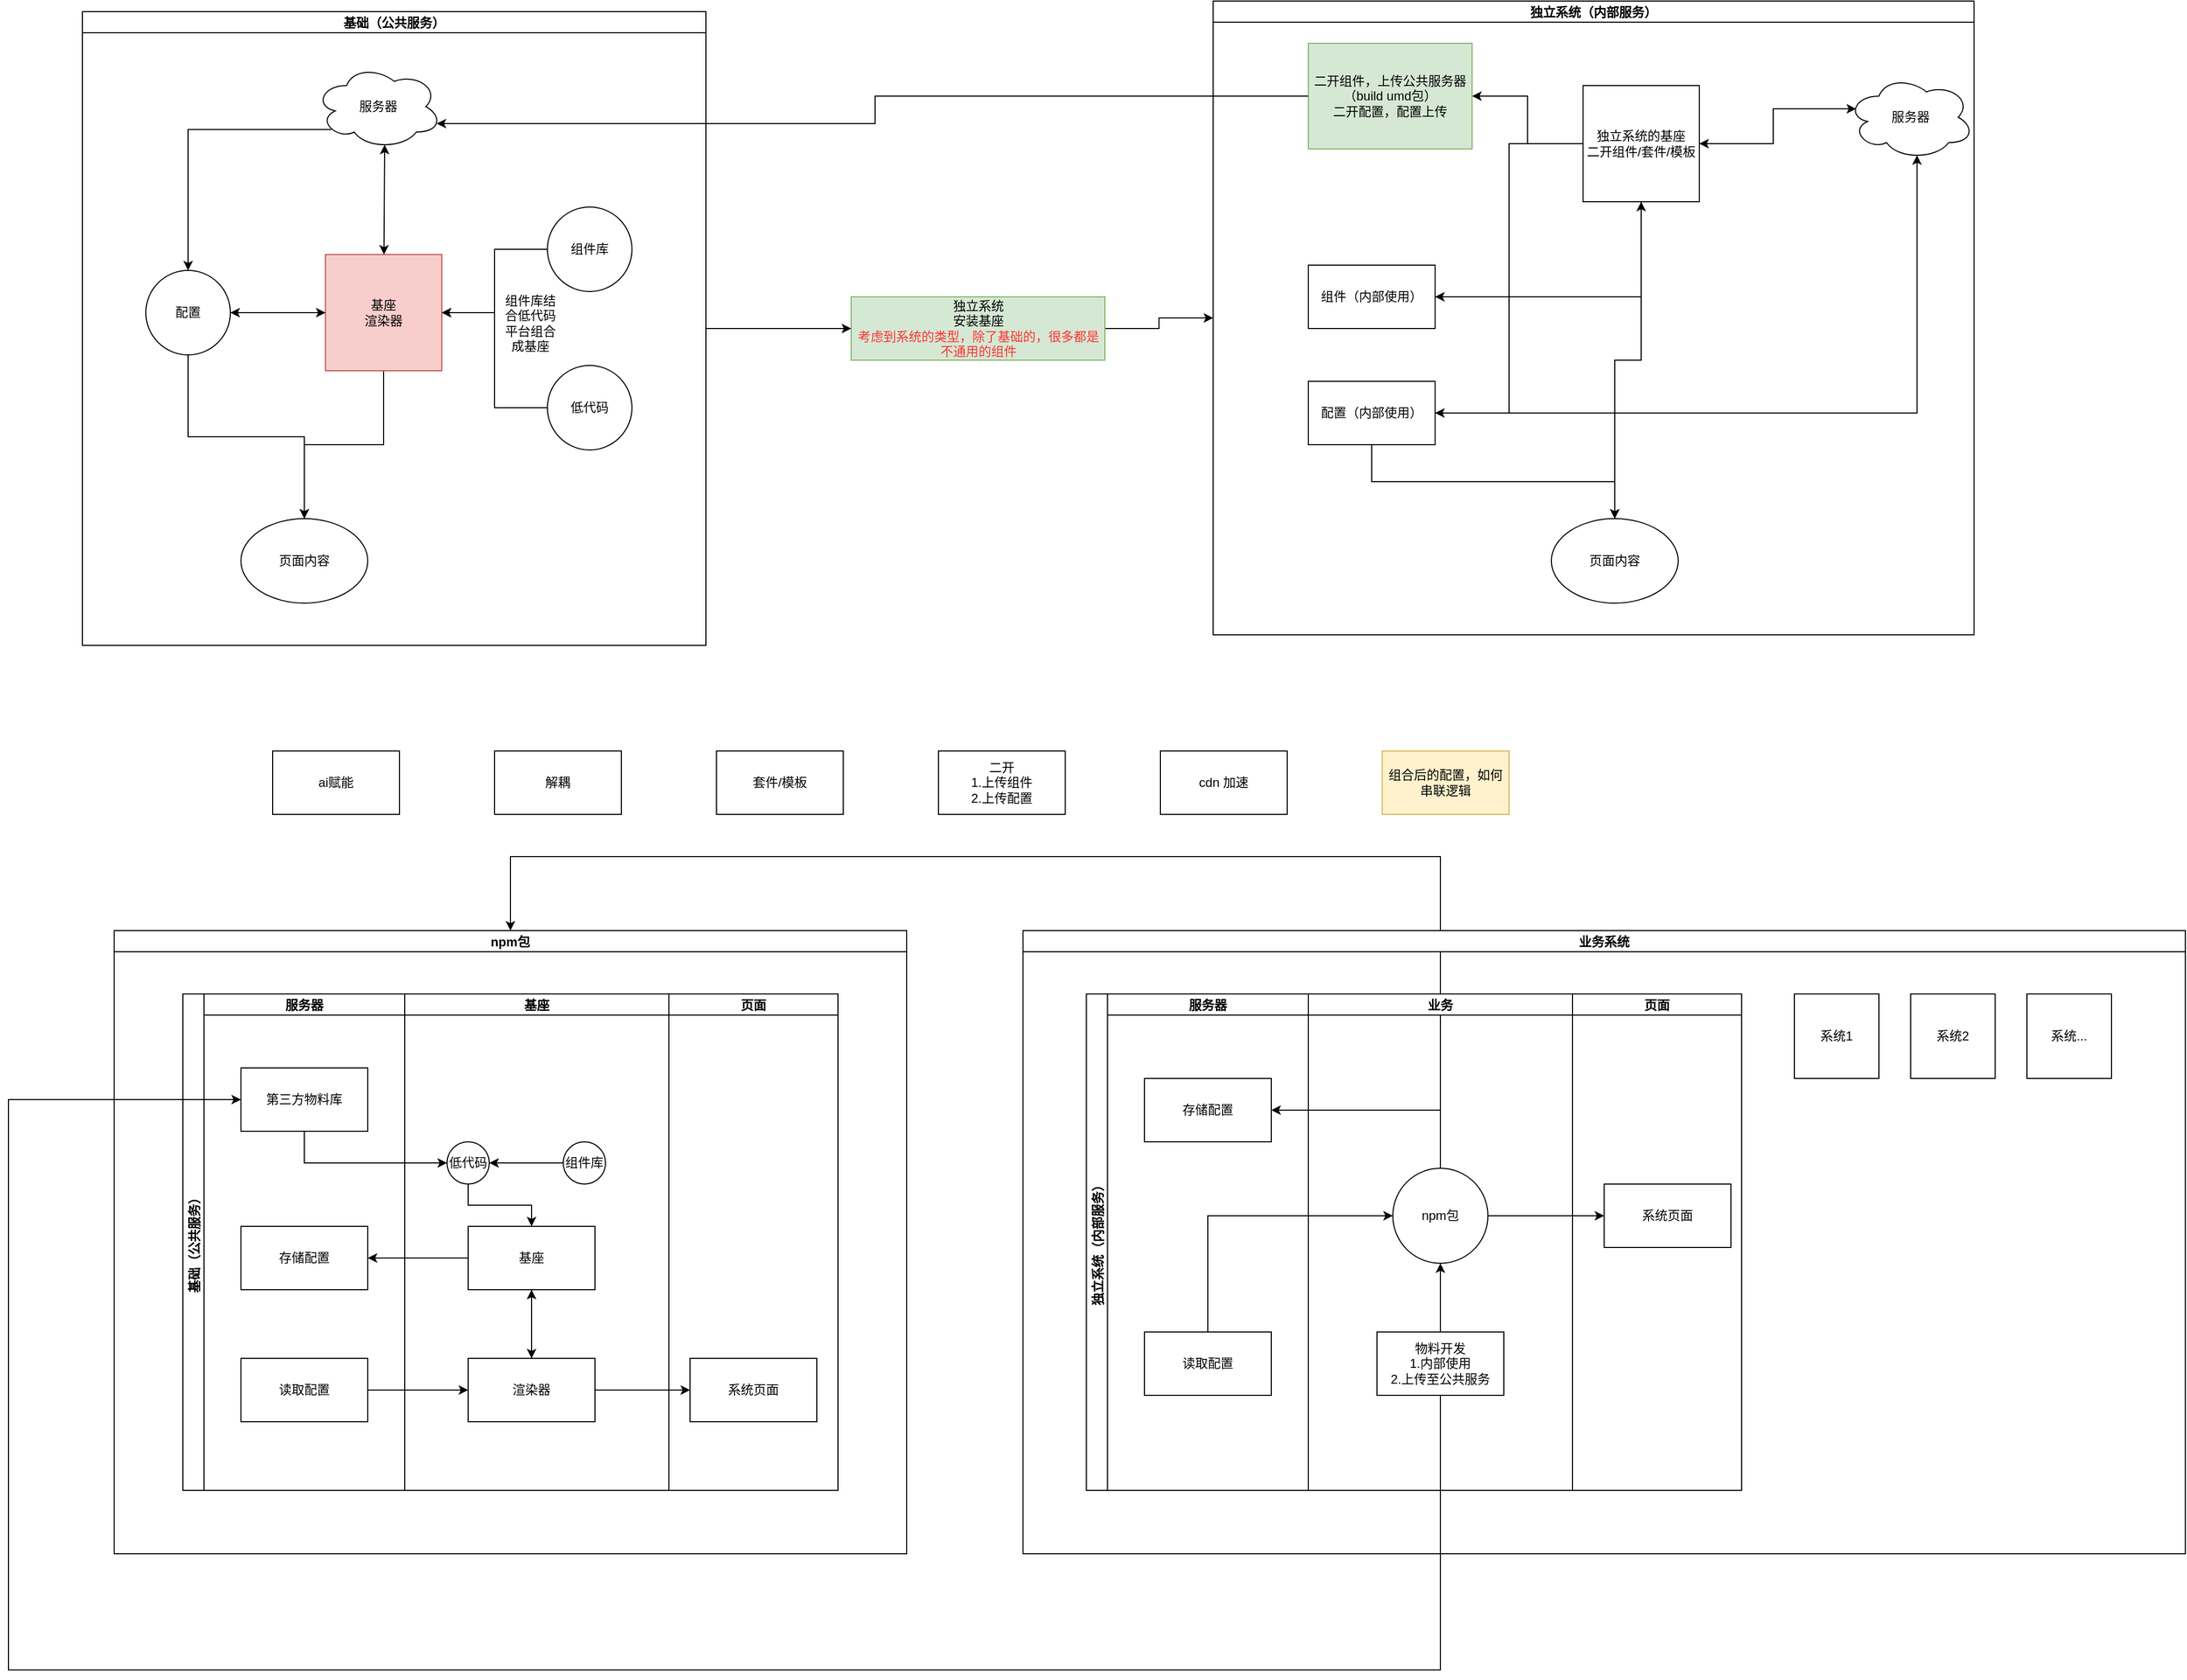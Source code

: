 <mxfile version="26.2.5">
  <diagram id="prtHgNgQTEPvFCAcTncT" name="Page-1">
    <mxGraphModel dx="3894" dy="2318" grid="1" gridSize="10" guides="1" tooltips="1" connect="1" arrows="1" fold="1" page="1" pageScale="1" pageWidth="1654" pageHeight="1169" math="0" shadow="0">
      <root>
        <mxCell id="0" />
        <mxCell id="1" parent="0" />
        <mxCell id="2ID9JiFpqE2fWtw1pDJL-138" style="edgeStyle=orthogonalEdgeStyle;rounded=0;orthogonalLoop=1;jettySize=auto;html=1;exitX=1;exitY=0.5;exitDx=0;exitDy=0;entryX=0;entryY=0.5;entryDx=0;entryDy=0;" parent="1" source="2ID9JiFpqE2fWtw1pDJL-34" target="2ID9JiFpqE2fWtw1pDJL-119" edge="1">
          <mxGeometry relative="1" as="geometry" />
        </mxCell>
        <mxCell id="2ID9JiFpqE2fWtw1pDJL-34" value="独立系统&lt;br&gt;安装基座&lt;br&gt;&lt;font style=&quot;color: rgb(255, 51, 51);&quot;&gt;考虑到系统的类型，除了基础的，很多都是不通用的组件&lt;/font&gt;" style="rounded=0;whiteSpace=wrap;html=1;fillColor=#d5e8d4;strokeColor=#82b366;" parent="1" vertex="1">
          <mxGeometry x="-342.5" y="-400" width="240" height="60" as="geometry" />
        </mxCell>
        <mxCell id="2ID9JiFpqE2fWtw1pDJL-136" style="edgeStyle=orthogonalEdgeStyle;rounded=0;orthogonalLoop=1;jettySize=auto;html=1;exitX=1;exitY=0.5;exitDx=0;exitDy=0;entryX=0;entryY=0.5;entryDx=0;entryDy=0;" parent="1" source="2ID9JiFpqE2fWtw1pDJL-110" target="2ID9JiFpqE2fWtw1pDJL-34" edge="1">
          <mxGeometry relative="1" as="geometry" />
        </mxCell>
        <mxCell id="2ID9JiFpqE2fWtw1pDJL-110" value="基础（公共服务）" style="swimlane;startSize=20;horizontal=1;containerType=tree;" parent="1" vertex="1">
          <mxGeometry x="-1070" y="-670" width="590" height="600" as="geometry" />
        </mxCell>
        <mxCell id="2ID9JiFpqE2fWtw1pDJL-53" style="edgeStyle=orthogonalEdgeStyle;rounded=0;orthogonalLoop=1;jettySize=auto;html=1;exitX=0;exitY=0.5;exitDx=0;exitDy=0;entryX=1;entryY=0.5;entryDx=0;entryDy=0;" parent="2ID9JiFpqE2fWtw1pDJL-110" source="2ID9JiFpqE2fWtw1pDJL-22" target="2ID9JiFpqE2fWtw1pDJL-1" edge="1">
          <mxGeometry relative="1" as="geometry" />
        </mxCell>
        <mxCell id="2ID9JiFpqE2fWtw1pDJL-22" value="组件库" style="ellipse;whiteSpace=wrap;html=1;aspect=fixed;" parent="2ID9JiFpqE2fWtw1pDJL-110" vertex="1">
          <mxGeometry x="440" y="185" width="80" height="80" as="geometry" />
        </mxCell>
        <mxCell id="2ID9JiFpqE2fWtw1pDJL-54" style="edgeStyle=orthogonalEdgeStyle;rounded=0;orthogonalLoop=1;jettySize=auto;html=1;exitX=0;exitY=0.5;exitDx=0;exitDy=0;" parent="2ID9JiFpqE2fWtw1pDJL-110" source="2ID9JiFpqE2fWtw1pDJL-23" target="2ID9JiFpqE2fWtw1pDJL-1" edge="1">
          <mxGeometry relative="1" as="geometry" />
        </mxCell>
        <mxCell id="2ID9JiFpqE2fWtw1pDJL-23" value="低代码" style="ellipse;whiteSpace=wrap;html=1;aspect=fixed;" parent="2ID9JiFpqE2fWtw1pDJL-110" vertex="1">
          <mxGeometry x="440" y="335" width="80" height="80" as="geometry" />
        </mxCell>
        <mxCell id="2ID9JiFpqE2fWtw1pDJL-26" value="页面内容" style="ellipse;whiteSpace=wrap;html=1;" parent="2ID9JiFpqE2fWtw1pDJL-110" vertex="1">
          <mxGeometry x="150" y="480" width="120" height="80" as="geometry" />
        </mxCell>
        <mxCell id="2ID9JiFpqE2fWtw1pDJL-29" value="组件库结合低代码平台组合成基座" style="text;html=1;align=center;verticalAlign=middle;whiteSpace=wrap;rounded=0;" parent="2ID9JiFpqE2fWtw1pDJL-110" vertex="1">
          <mxGeometry x="394" y="280" width="60" height="30" as="geometry" />
        </mxCell>
        <mxCell id="2ID9JiFpqE2fWtw1pDJL-64" style="edgeStyle=orthogonalEdgeStyle;rounded=0;orthogonalLoop=1;jettySize=auto;html=1;exitX=0.13;exitY=0.77;exitDx=0;exitDy=0;exitPerimeter=0;entryX=0.5;entryY=0;entryDx=0;entryDy=0;" parent="2ID9JiFpqE2fWtw1pDJL-110" source="2ID9JiFpqE2fWtw1pDJL-4" target="2ID9JiFpqE2fWtw1pDJL-56" edge="1">
          <mxGeometry relative="1" as="geometry" />
        </mxCell>
        <mxCell id="2ID9JiFpqE2fWtw1pDJL-4" value="服务器" style="ellipse;shape=cloud;whiteSpace=wrap;html=1;container=0;" parent="2ID9JiFpqE2fWtw1pDJL-110" vertex="1">
          <mxGeometry x="220" y="50" width="120" height="80" as="geometry" />
        </mxCell>
        <mxCell id="2ID9JiFpqE2fWtw1pDJL-50" value="" style="endArrow=classic;startArrow=classic;html=1;rounded=0;entryX=0.55;entryY=0.95;entryDx=0;entryDy=0;entryPerimeter=0;" parent="2ID9JiFpqE2fWtw1pDJL-110" source="2ID9JiFpqE2fWtw1pDJL-1" target="2ID9JiFpqE2fWtw1pDJL-4" edge="1">
          <mxGeometry width="50" height="50" relative="1" as="geometry">
            <mxPoint x="360" y="360" as="sourcePoint" />
            <mxPoint x="410" y="310" as="targetPoint" />
          </mxGeometry>
        </mxCell>
        <mxCell id="2ID9JiFpqE2fWtw1pDJL-62" style="edgeStyle=orthogonalEdgeStyle;rounded=0;orthogonalLoop=1;jettySize=auto;html=1;exitX=0.5;exitY=1;exitDx=0;exitDy=0;entryX=0.5;entryY=0;entryDx=0;entryDy=0;" parent="2ID9JiFpqE2fWtw1pDJL-110" source="2ID9JiFpqE2fWtw1pDJL-1" target="2ID9JiFpqE2fWtw1pDJL-26" edge="1">
          <mxGeometry relative="1" as="geometry" />
        </mxCell>
        <mxCell id="2ID9JiFpqE2fWtw1pDJL-66" style="edgeStyle=orthogonalEdgeStyle;rounded=0;orthogonalLoop=1;jettySize=auto;html=1;exitX=0;exitY=0.5;exitDx=0;exitDy=0;" parent="2ID9JiFpqE2fWtw1pDJL-110" source="2ID9JiFpqE2fWtw1pDJL-1" target="2ID9JiFpqE2fWtw1pDJL-56" edge="1">
          <mxGeometry relative="1" as="geometry" />
        </mxCell>
        <mxCell id="2ID9JiFpqE2fWtw1pDJL-1" value="基座&lt;div&gt;渲染器&lt;/div&gt;" style="whiteSpace=wrap;html=1;aspect=fixed;fillColor=#f8cecc;strokeColor=#b85450;container=0;" parent="2ID9JiFpqE2fWtw1pDJL-110" vertex="1">
          <mxGeometry x="230" y="230" width="110" height="110" as="geometry" />
        </mxCell>
        <mxCell id="2ID9JiFpqE2fWtw1pDJL-63" style="edgeStyle=orthogonalEdgeStyle;rounded=0;orthogonalLoop=1;jettySize=auto;html=1;exitX=0.5;exitY=1;exitDx=0;exitDy=0;entryX=0.5;entryY=0;entryDx=0;entryDy=0;" parent="2ID9JiFpqE2fWtw1pDJL-110" source="2ID9JiFpqE2fWtw1pDJL-56" target="2ID9JiFpqE2fWtw1pDJL-26" edge="1">
          <mxGeometry relative="1" as="geometry" />
        </mxCell>
        <mxCell id="2ID9JiFpqE2fWtw1pDJL-65" style="edgeStyle=orthogonalEdgeStyle;rounded=0;orthogonalLoop=1;jettySize=auto;html=1;exitX=1;exitY=0.5;exitDx=0;exitDy=0;entryX=0;entryY=0.5;entryDx=0;entryDy=0;" parent="2ID9JiFpqE2fWtw1pDJL-110" source="2ID9JiFpqE2fWtw1pDJL-56" target="2ID9JiFpqE2fWtw1pDJL-1" edge="1">
          <mxGeometry relative="1" as="geometry" />
        </mxCell>
        <mxCell id="2ID9JiFpqE2fWtw1pDJL-56" value="配置" style="ellipse;whiteSpace=wrap;html=1;aspect=fixed;" parent="2ID9JiFpqE2fWtw1pDJL-110" vertex="1">
          <mxGeometry x="60" y="245" width="80" height="80" as="geometry" />
        </mxCell>
        <mxCell id="2ID9JiFpqE2fWtw1pDJL-119" value="独立系统（内部服务）" style="swimlane;startSize=20;horizontal=1;containerType=tree;" parent="1" vertex="1">
          <mxGeometry y="-680" width="720" height="600" as="geometry">
            <mxRectangle y="-680" width="160" height="30" as="alternateBounds" />
          </mxGeometry>
        </mxCell>
        <mxCell id="2ID9JiFpqE2fWtw1pDJL-142" style="edgeStyle=orthogonalEdgeStyle;rounded=0;orthogonalLoop=1;jettySize=auto;html=1;exitX=0;exitY=0.5;exitDx=0;exitDy=0;entryX=1;entryY=0.5;entryDx=0;entryDy=0;" parent="2ID9JiFpqE2fWtw1pDJL-119" source="2ID9JiFpqE2fWtw1pDJL-139" target="2ID9JiFpqE2fWtw1pDJL-141" edge="1">
          <mxGeometry relative="1" as="geometry" />
        </mxCell>
        <mxCell id="2ID9JiFpqE2fWtw1pDJL-153" style="edgeStyle=orthogonalEdgeStyle;rounded=0;orthogonalLoop=1;jettySize=auto;html=1;exitX=0;exitY=0.5;exitDx=0;exitDy=0;entryX=1;entryY=0.5;entryDx=0;entryDy=0;" parent="2ID9JiFpqE2fWtw1pDJL-119" source="2ID9JiFpqE2fWtw1pDJL-139" target="2ID9JiFpqE2fWtw1pDJL-152" edge="1">
          <mxGeometry relative="1" as="geometry" />
        </mxCell>
        <mxCell id="2ID9JiFpqE2fWtw1pDJL-157" style="edgeStyle=orthogonalEdgeStyle;rounded=0;orthogonalLoop=1;jettySize=auto;html=1;exitX=0;exitY=0.5;exitDx=0;exitDy=0;entryX=1;entryY=0.5;entryDx=0;entryDy=0;" parent="2ID9JiFpqE2fWtw1pDJL-119" source="2ID9JiFpqE2fWtw1pDJL-139" target="2ID9JiFpqE2fWtw1pDJL-155" edge="1">
          <mxGeometry relative="1" as="geometry" />
        </mxCell>
        <mxCell id="2ID9JiFpqE2fWtw1pDJL-160" style="edgeStyle=orthogonalEdgeStyle;rounded=0;orthogonalLoop=1;jettySize=auto;html=1;exitX=0.5;exitY=1;exitDx=0;exitDy=0;" parent="2ID9JiFpqE2fWtw1pDJL-119" source="2ID9JiFpqE2fWtw1pDJL-139" target="2ID9JiFpqE2fWtw1pDJL-158" edge="1">
          <mxGeometry relative="1" as="geometry" />
        </mxCell>
        <mxCell id="2ID9JiFpqE2fWtw1pDJL-139" value="独立系统的基座&lt;div&gt;二开组件/套件/模板&lt;/div&gt;" style="whiteSpace=wrap;html=1;aspect=fixed;" parent="2ID9JiFpqE2fWtw1pDJL-119" vertex="1">
          <mxGeometry x="350" y="80" width="110" height="110" as="geometry" />
        </mxCell>
        <mxCell id="2ID9JiFpqE2fWtw1pDJL-141" value="二开组件，上传公共服务器（build umd包）&lt;br&gt;&lt;div&gt;二开配置，配置上传&lt;/div&gt;" style="rounded=0;whiteSpace=wrap;html=1;fillColor=#d5e8d4;strokeColor=#82b366;" parent="2ID9JiFpqE2fWtw1pDJL-119" vertex="1">
          <mxGeometry x="90" y="40" width="155" height="100" as="geometry" />
        </mxCell>
        <mxCell id="2ID9JiFpqE2fWtw1pDJL-146" style="edgeStyle=orthogonalEdgeStyle;rounded=0;orthogonalLoop=1;jettySize=auto;html=1;exitX=0.07;exitY=0.4;exitDx=0;exitDy=0;exitPerimeter=0;entryX=1;entryY=0.5;entryDx=0;entryDy=0;" parent="2ID9JiFpqE2fWtw1pDJL-119" source="2ID9JiFpqE2fWtw1pDJL-145" target="2ID9JiFpqE2fWtw1pDJL-139" edge="1">
          <mxGeometry relative="1" as="geometry" />
        </mxCell>
        <mxCell id="2ID9JiFpqE2fWtw1pDJL-145" value="服务器" style="ellipse;shape=cloud;whiteSpace=wrap;html=1;container=0;" parent="2ID9JiFpqE2fWtw1pDJL-119" vertex="1">
          <mxGeometry x="600" y="70" width="120" height="80" as="geometry" />
        </mxCell>
        <mxCell id="2ID9JiFpqE2fWtw1pDJL-147" style="edgeStyle=orthogonalEdgeStyle;rounded=0;orthogonalLoop=1;jettySize=auto;html=1;exitX=1;exitY=0.5;exitDx=0;exitDy=0;entryX=0.07;entryY=0.4;entryDx=0;entryDy=0;entryPerimeter=0;" parent="2ID9JiFpqE2fWtw1pDJL-119" source="2ID9JiFpqE2fWtw1pDJL-139" target="2ID9JiFpqE2fWtw1pDJL-145" edge="1">
          <mxGeometry relative="1" as="geometry" />
        </mxCell>
        <mxCell id="2ID9JiFpqE2fWtw1pDJL-154" style="edgeStyle=orthogonalEdgeStyle;rounded=0;orthogonalLoop=1;jettySize=auto;html=1;exitX=1;exitY=0.5;exitDx=0;exitDy=0;entryX=0.5;entryY=1;entryDx=0;entryDy=0;" parent="2ID9JiFpqE2fWtw1pDJL-119" source="2ID9JiFpqE2fWtw1pDJL-152" target="2ID9JiFpqE2fWtw1pDJL-139" edge="1">
          <mxGeometry relative="1" as="geometry" />
        </mxCell>
        <mxCell id="2ID9JiFpqE2fWtw1pDJL-152" value="组件（内部使用）" style="rounded=0;whiteSpace=wrap;html=1;" parent="2ID9JiFpqE2fWtw1pDJL-119" vertex="1">
          <mxGeometry x="90" y="250" width="120" height="60" as="geometry" />
        </mxCell>
        <mxCell id="2ID9JiFpqE2fWtw1pDJL-161" style="edgeStyle=orthogonalEdgeStyle;rounded=0;orthogonalLoop=1;jettySize=auto;html=1;exitX=0.5;exitY=1;exitDx=0;exitDy=0;entryX=0.5;entryY=0;entryDx=0;entryDy=0;" parent="2ID9JiFpqE2fWtw1pDJL-119" source="2ID9JiFpqE2fWtw1pDJL-155" target="2ID9JiFpqE2fWtw1pDJL-158" edge="1">
          <mxGeometry relative="1" as="geometry" />
        </mxCell>
        <mxCell id="2ID9JiFpqE2fWtw1pDJL-155" value="配置（内部使用）" style="rounded=0;whiteSpace=wrap;html=1;" parent="2ID9JiFpqE2fWtw1pDJL-119" vertex="1">
          <mxGeometry x="90" y="360" width="120" height="60" as="geometry" />
        </mxCell>
        <mxCell id="2ID9JiFpqE2fWtw1pDJL-156" style="edgeStyle=orthogonalEdgeStyle;rounded=0;orthogonalLoop=1;jettySize=auto;html=1;exitX=1;exitY=0.5;exitDx=0;exitDy=0;entryX=0.55;entryY=0.95;entryDx=0;entryDy=0;entryPerimeter=0;" parent="2ID9JiFpqE2fWtw1pDJL-119" source="2ID9JiFpqE2fWtw1pDJL-155" target="2ID9JiFpqE2fWtw1pDJL-145" edge="1">
          <mxGeometry relative="1" as="geometry" />
        </mxCell>
        <mxCell id="2ID9JiFpqE2fWtw1pDJL-158" value="页面内容" style="ellipse;whiteSpace=wrap;html=1;" parent="2ID9JiFpqE2fWtw1pDJL-119" vertex="1">
          <mxGeometry x="320" y="490" width="120" height="80" as="geometry" />
        </mxCell>
        <mxCell id="2ID9JiFpqE2fWtw1pDJL-144" style="edgeStyle=orthogonalEdgeStyle;rounded=0;orthogonalLoop=1;jettySize=auto;html=1;exitX=0;exitY=0.5;exitDx=0;exitDy=0;entryX=0.96;entryY=0.7;entryDx=0;entryDy=0;entryPerimeter=0;" parent="1" source="2ID9JiFpqE2fWtw1pDJL-141" target="2ID9JiFpqE2fWtw1pDJL-4" edge="1">
          <mxGeometry relative="1" as="geometry" />
        </mxCell>
        <mxCell id="2ID9JiFpqE2fWtw1pDJL-148" value="ai赋能" style="rounded=0;whiteSpace=wrap;html=1;" parent="1" vertex="1">
          <mxGeometry x="-890" y="30" width="120" height="60" as="geometry" />
        </mxCell>
        <mxCell id="2ID9JiFpqE2fWtw1pDJL-149" value="解耦" style="rounded=0;whiteSpace=wrap;html=1;" parent="1" vertex="1">
          <mxGeometry x="-680" y="30" width="120" height="60" as="geometry" />
        </mxCell>
        <mxCell id="2ID9JiFpqE2fWtw1pDJL-150" value="套件/模板" style="rounded=0;whiteSpace=wrap;html=1;" parent="1" vertex="1">
          <mxGeometry x="-470" y="30" width="120" height="60" as="geometry" />
        </mxCell>
        <mxCell id="2ID9JiFpqE2fWtw1pDJL-151" value="二开&lt;br&gt;1.上传组件&lt;br&gt;2.上传配置" style="rounded=0;whiteSpace=wrap;html=1;" parent="1" vertex="1">
          <mxGeometry x="-260" y="30" width="120" height="60" as="geometry" />
        </mxCell>
        <mxCell id="XY5SyMiAw68JH2twDZBv-1" value="cdn 加速" style="rounded=0;whiteSpace=wrap;html=1;" vertex="1" parent="1">
          <mxGeometry x="-50" y="30" width="120" height="60" as="geometry" />
        </mxCell>
        <mxCell id="XY5SyMiAw68JH2twDZBv-2" value="组合后的配置，如何串联逻辑" style="rounded=0;whiteSpace=wrap;html=1;fillColor=#fff2cc;strokeColor=#d6b656;" vertex="1" parent="1">
          <mxGeometry x="160" y="30" width="120" height="60" as="geometry" />
        </mxCell>
        <mxCell id="XY5SyMiAw68JH2twDZBv-32" value="npm包" style="swimlane;startSize=20;horizontal=1;containerType=tree;newEdgeStyle={&quot;edgeStyle&quot;:&quot;elbowEdgeStyle&quot;,&quot;startArrow&quot;:&quot;none&quot;,&quot;endArrow&quot;:&quot;none&quot;};" vertex="1" parent="1">
          <mxGeometry x="-1040" y="200" width="750" height="590" as="geometry">
            <mxRectangle x="-1040" y="200" width="80" height="30" as="alternateBounds" />
          </mxGeometry>
        </mxCell>
        <mxCell id="XY5SyMiAw68JH2twDZBv-3" value="基础（公共服务）" style="swimlane;childLayout=stackLayout;resizeParent=1;resizeParentMax=0;startSize=20;horizontal=0;horizontalStack=1;" vertex="1" parent="XY5SyMiAw68JH2twDZBv-32">
          <mxGeometry x="65" y="60" width="620" height="470" as="geometry">
            <mxRectangle x="65" y="60" width="40" height="130" as="alternateBounds" />
          </mxGeometry>
        </mxCell>
        <mxCell id="XY5SyMiAw68JH2twDZBv-4" value="服务器" style="swimlane;startSize=20;" vertex="1" parent="XY5SyMiAw68JH2twDZBv-3">
          <mxGeometry x="20" width="190" height="470" as="geometry" />
        </mxCell>
        <mxCell id="XY5SyMiAw68JH2twDZBv-12" value="存储配置" style="whiteSpace=wrap;html=1;" vertex="1" parent="XY5SyMiAw68JH2twDZBv-4">
          <mxGeometry x="35" y="220" width="120" height="60" as="geometry" />
        </mxCell>
        <mxCell id="XY5SyMiAw68JH2twDZBv-13" value="读取配置" style="whiteSpace=wrap;html=1;" vertex="1" parent="XY5SyMiAw68JH2twDZBv-4">
          <mxGeometry x="35" y="345" width="120" height="60" as="geometry" />
        </mxCell>
        <mxCell id="XY5SyMiAw68JH2twDZBv-14" value="第三方物料库" style="whiteSpace=wrap;html=1;" vertex="1" parent="XY5SyMiAw68JH2twDZBv-4">
          <mxGeometry x="35" y="70" width="120" height="60" as="geometry" />
        </mxCell>
        <mxCell id="XY5SyMiAw68JH2twDZBv-5" value="基座" style="swimlane;startSize=20;" vertex="1" parent="XY5SyMiAw68JH2twDZBv-3">
          <mxGeometry x="210" width="250" height="470" as="geometry" />
        </mxCell>
        <mxCell id="XY5SyMiAw68JH2twDZBv-22" style="edgeStyle=orthogonalEdgeStyle;rounded=0;orthogonalLoop=1;jettySize=auto;html=1;exitX=0.5;exitY=1;exitDx=0;exitDy=0;" edge="1" parent="XY5SyMiAw68JH2twDZBv-5" source="XY5SyMiAw68JH2twDZBv-7" target="XY5SyMiAw68JH2twDZBv-21">
          <mxGeometry relative="1" as="geometry" />
        </mxCell>
        <mxCell id="XY5SyMiAw68JH2twDZBv-7" value="基座" style="whiteSpace=wrap;html=1;" vertex="1" parent="XY5SyMiAw68JH2twDZBv-5">
          <mxGeometry x="60" y="220" width="120" height="60" as="geometry" />
        </mxCell>
        <mxCell id="XY5SyMiAw68JH2twDZBv-19" style="edgeStyle=orthogonalEdgeStyle;rounded=0;orthogonalLoop=1;jettySize=auto;html=1;exitX=0.5;exitY=1;exitDx=0;exitDy=0;entryX=0.5;entryY=0;entryDx=0;entryDy=0;" edge="1" parent="XY5SyMiAw68JH2twDZBv-5" source="XY5SyMiAw68JH2twDZBv-8" target="XY5SyMiAw68JH2twDZBv-7">
          <mxGeometry relative="1" as="geometry" />
        </mxCell>
        <mxCell id="XY5SyMiAw68JH2twDZBv-8" value="低代码" style="ellipse;whiteSpace=wrap;html=1;aspect=fixed;" vertex="1" parent="XY5SyMiAw68JH2twDZBv-5">
          <mxGeometry x="40" y="140" width="40" height="40" as="geometry" />
        </mxCell>
        <mxCell id="XY5SyMiAw68JH2twDZBv-31" style="edgeStyle=orthogonalEdgeStyle;rounded=0;orthogonalLoop=1;jettySize=auto;html=1;exitX=0;exitY=0.5;exitDx=0;exitDy=0;" edge="1" parent="XY5SyMiAw68JH2twDZBv-5" source="XY5SyMiAw68JH2twDZBv-18" target="XY5SyMiAw68JH2twDZBv-8">
          <mxGeometry relative="1" as="geometry" />
        </mxCell>
        <mxCell id="XY5SyMiAw68JH2twDZBv-18" value="组件库" style="ellipse;whiteSpace=wrap;html=1;aspect=fixed;" vertex="1" parent="XY5SyMiAw68JH2twDZBv-5">
          <mxGeometry x="150" y="140" width="40" height="40" as="geometry" />
        </mxCell>
        <mxCell id="XY5SyMiAw68JH2twDZBv-23" style="edgeStyle=orthogonalEdgeStyle;rounded=0;orthogonalLoop=1;jettySize=auto;html=1;exitX=0.5;exitY=0;exitDx=0;exitDy=0;entryX=0.5;entryY=1;entryDx=0;entryDy=0;" edge="1" parent="XY5SyMiAw68JH2twDZBv-5" source="XY5SyMiAw68JH2twDZBv-21" target="XY5SyMiAw68JH2twDZBv-7">
          <mxGeometry relative="1" as="geometry" />
        </mxCell>
        <mxCell id="XY5SyMiAw68JH2twDZBv-21" value="渲染器" style="whiteSpace=wrap;html=1;" vertex="1" parent="XY5SyMiAw68JH2twDZBv-5">
          <mxGeometry x="60" y="345" width="120" height="60" as="geometry" />
        </mxCell>
        <mxCell id="XY5SyMiAw68JH2twDZBv-6" value="页面" style="swimlane;startSize=20;" vertex="1" parent="XY5SyMiAw68JH2twDZBv-3">
          <mxGeometry x="460" width="160" height="470" as="geometry" />
        </mxCell>
        <mxCell id="XY5SyMiAw68JH2twDZBv-27" value="系统页面" style="whiteSpace=wrap;html=1;" vertex="1" parent="XY5SyMiAw68JH2twDZBv-6">
          <mxGeometry x="20" y="345" width="120" height="60" as="geometry" />
        </mxCell>
        <mxCell id="XY5SyMiAw68JH2twDZBv-25" style="edgeStyle=orthogonalEdgeStyle;rounded=0;orthogonalLoop=1;jettySize=auto;html=1;exitX=0;exitY=0.5;exitDx=0;exitDy=0;" edge="1" parent="XY5SyMiAw68JH2twDZBv-3" source="XY5SyMiAw68JH2twDZBv-7" target="XY5SyMiAw68JH2twDZBv-12">
          <mxGeometry relative="1" as="geometry" />
        </mxCell>
        <mxCell id="XY5SyMiAw68JH2twDZBv-26" style="edgeStyle=orthogonalEdgeStyle;rounded=0;orthogonalLoop=1;jettySize=auto;html=1;exitX=1;exitY=0.5;exitDx=0;exitDy=0;entryX=0;entryY=0.5;entryDx=0;entryDy=0;" edge="1" parent="XY5SyMiAw68JH2twDZBv-3" source="XY5SyMiAw68JH2twDZBv-13" target="XY5SyMiAw68JH2twDZBv-21">
          <mxGeometry relative="1" as="geometry" />
        </mxCell>
        <mxCell id="XY5SyMiAw68JH2twDZBv-28" style="edgeStyle=orthogonalEdgeStyle;rounded=0;orthogonalLoop=1;jettySize=auto;html=1;exitX=1;exitY=0.5;exitDx=0;exitDy=0;" edge="1" parent="XY5SyMiAw68JH2twDZBv-3" source="XY5SyMiAw68JH2twDZBv-21" target="XY5SyMiAw68JH2twDZBv-27">
          <mxGeometry relative="1" as="geometry" />
        </mxCell>
        <mxCell id="XY5SyMiAw68JH2twDZBv-29" style="edgeStyle=orthogonalEdgeStyle;rounded=0;orthogonalLoop=1;jettySize=auto;html=1;exitX=0.5;exitY=1;exitDx=0;exitDy=0;entryX=0;entryY=0.5;entryDx=0;entryDy=0;" edge="1" parent="XY5SyMiAw68JH2twDZBv-3" source="XY5SyMiAw68JH2twDZBv-14" target="XY5SyMiAw68JH2twDZBv-8">
          <mxGeometry relative="1" as="geometry" />
        </mxCell>
        <mxCell id="XY5SyMiAw68JH2twDZBv-75" style="edgeStyle=orthogonalEdgeStyle;rounded=0;orthogonalLoop=1;jettySize=auto;html=1;exitX=0.5;exitY=0;exitDx=0;exitDy=0;entryX=0.5;entryY=0;entryDx=0;entryDy=0;" edge="1" parent="1" source="XY5SyMiAw68JH2twDZBv-61" target="XY5SyMiAw68JH2twDZBv-32">
          <mxGeometry relative="1" as="geometry">
            <Array as="points">
              <mxPoint x="215" y="130" />
              <mxPoint x="-665" y="130" />
            </Array>
          </mxGeometry>
        </mxCell>
        <mxCell id="XY5SyMiAw68JH2twDZBv-88" value="业务系统" style="swimlane;startSize=20;horizontal=1;containerType=tree;newEdgeStyle={&quot;edgeStyle&quot;:&quot;elbowEdgeStyle&quot;,&quot;startArrow&quot;:&quot;none&quot;,&quot;endArrow&quot;:&quot;none&quot;};" vertex="1" parent="1">
          <mxGeometry x="-180" y="200" width="1100" height="590" as="geometry">
            <mxRectangle x="-1040" y="200" width="80" height="30" as="alternateBounds" />
          </mxGeometry>
        </mxCell>
        <mxCell id="XY5SyMiAw68JH2twDZBv-38" value="独立系统（内部服务）" style="swimlane;childLayout=stackLayout;resizeParent=1;resizeParentMax=0;startSize=20;horizontal=0;horizontalStack=1;" vertex="1" parent="XY5SyMiAw68JH2twDZBv-88">
          <mxGeometry x="60" y="60" width="620" height="470" as="geometry">
            <mxRectangle x="65" y="60" width="40" height="130" as="alternateBounds" />
          </mxGeometry>
        </mxCell>
        <mxCell id="XY5SyMiAw68JH2twDZBv-39" value="服务器" style="swimlane;startSize=20;" vertex="1" parent="XY5SyMiAw68JH2twDZBv-38">
          <mxGeometry x="20" width="190" height="470" as="geometry" />
        </mxCell>
        <mxCell id="XY5SyMiAw68JH2twDZBv-58" value="存储配置" style="whiteSpace=wrap;html=1;" vertex="1" parent="XY5SyMiAw68JH2twDZBv-39">
          <mxGeometry x="35" y="80" width="120" height="60" as="geometry" />
        </mxCell>
        <mxCell id="XY5SyMiAw68JH2twDZBv-59" value="读取配置" style="whiteSpace=wrap;html=1;" vertex="1" parent="XY5SyMiAw68JH2twDZBv-39">
          <mxGeometry x="35" y="320" width="120" height="60" as="geometry" />
        </mxCell>
        <mxCell id="XY5SyMiAw68JH2twDZBv-43" value="业务" style="swimlane;startSize=20;" vertex="1" parent="XY5SyMiAw68JH2twDZBv-38">
          <mxGeometry x="210" width="250" height="470" as="geometry" />
        </mxCell>
        <mxCell id="XY5SyMiAw68JH2twDZBv-61" value="npm包" style="ellipse;whiteSpace=wrap;html=1;aspect=fixed;" vertex="1" parent="XY5SyMiAw68JH2twDZBv-43">
          <mxGeometry x="80" y="165" width="90" height="90" as="geometry" />
        </mxCell>
        <mxCell id="XY5SyMiAw68JH2twDZBv-78" style="edgeStyle=orthogonalEdgeStyle;rounded=0;orthogonalLoop=1;jettySize=auto;html=1;exitX=0.5;exitY=0;exitDx=0;exitDy=0;" edge="1" parent="XY5SyMiAw68JH2twDZBv-43" source="XY5SyMiAw68JH2twDZBv-76" target="XY5SyMiAw68JH2twDZBv-61">
          <mxGeometry relative="1" as="geometry" />
        </mxCell>
        <mxCell id="XY5SyMiAw68JH2twDZBv-76" value="物料开发&lt;div&gt;1.内部使用&lt;/div&gt;&lt;div&gt;2.上传至公共服务&lt;/div&gt;" style="whiteSpace=wrap;html=1;" vertex="1" parent="XY5SyMiAw68JH2twDZBv-43">
          <mxGeometry x="65" y="320" width="120" height="60" as="geometry" />
        </mxCell>
        <mxCell id="XY5SyMiAw68JH2twDZBv-52" value="页面" style="swimlane;startSize=20;" vertex="1" parent="XY5SyMiAw68JH2twDZBv-38">
          <mxGeometry x="460" width="160" height="470" as="geometry" />
        </mxCell>
        <mxCell id="XY5SyMiAw68JH2twDZBv-80" value="系统页面" style="whiteSpace=wrap;html=1;" vertex="1" parent="XY5SyMiAw68JH2twDZBv-52">
          <mxGeometry x="30" y="180" width="120" height="60" as="geometry" />
        </mxCell>
        <mxCell id="XY5SyMiAw68JH2twDZBv-85" style="edgeStyle=orthogonalEdgeStyle;rounded=0;orthogonalLoop=1;jettySize=auto;html=1;exitX=0.5;exitY=0;exitDx=0;exitDy=0;entryX=1;entryY=0.5;entryDx=0;entryDy=0;" edge="1" parent="XY5SyMiAw68JH2twDZBv-38" source="XY5SyMiAw68JH2twDZBv-61" target="XY5SyMiAw68JH2twDZBv-58">
          <mxGeometry relative="1" as="geometry" />
        </mxCell>
        <mxCell id="XY5SyMiAw68JH2twDZBv-86" style="edgeStyle=orthogonalEdgeStyle;rounded=0;orthogonalLoop=1;jettySize=auto;html=1;exitX=0.5;exitY=0;exitDx=0;exitDy=0;entryX=0;entryY=0.5;entryDx=0;entryDy=0;" edge="1" parent="XY5SyMiAw68JH2twDZBv-38" source="XY5SyMiAw68JH2twDZBv-59" target="XY5SyMiAw68JH2twDZBv-61">
          <mxGeometry relative="1" as="geometry" />
        </mxCell>
        <mxCell id="XY5SyMiAw68JH2twDZBv-87" style="edgeStyle=orthogonalEdgeStyle;rounded=0;orthogonalLoop=1;jettySize=auto;html=1;exitX=1;exitY=0.5;exitDx=0;exitDy=0;" edge="1" parent="XY5SyMiAw68JH2twDZBv-38" source="XY5SyMiAw68JH2twDZBv-61" target="XY5SyMiAw68JH2twDZBv-80">
          <mxGeometry relative="1" as="geometry" />
        </mxCell>
        <mxCell id="XY5SyMiAw68JH2twDZBv-109" value="系统1" style="whiteSpace=wrap;html=1;aspect=fixed;" vertex="1" parent="XY5SyMiAw68JH2twDZBv-88">
          <mxGeometry x="730" y="60" width="80" height="80" as="geometry" />
        </mxCell>
        <mxCell id="XY5SyMiAw68JH2twDZBv-110" value="系统2" style="whiteSpace=wrap;html=1;aspect=fixed;" vertex="1" parent="XY5SyMiAw68JH2twDZBv-88">
          <mxGeometry x="840" y="60" width="80" height="80" as="geometry" />
        </mxCell>
        <mxCell id="XY5SyMiAw68JH2twDZBv-111" value="系统..." style="whiteSpace=wrap;html=1;aspect=fixed;" vertex="1" parent="XY5SyMiAw68JH2twDZBv-88">
          <mxGeometry x="950" y="60" width="80" height="80" as="geometry" />
        </mxCell>
        <mxCell id="XY5SyMiAw68JH2twDZBv-113" style="edgeStyle=orthogonalEdgeStyle;rounded=0;orthogonalLoop=1;jettySize=auto;html=1;exitX=0.5;exitY=1;exitDx=0;exitDy=0;entryX=0;entryY=0.5;entryDx=0;entryDy=0;" edge="1" parent="1" source="XY5SyMiAw68JH2twDZBv-76" target="XY5SyMiAw68JH2twDZBv-14">
          <mxGeometry relative="1" as="geometry">
            <Array as="points">
              <mxPoint x="215" y="900" />
              <mxPoint x="-1140" y="900" />
              <mxPoint x="-1140" y="360" />
            </Array>
          </mxGeometry>
        </mxCell>
      </root>
    </mxGraphModel>
  </diagram>
</mxfile>

